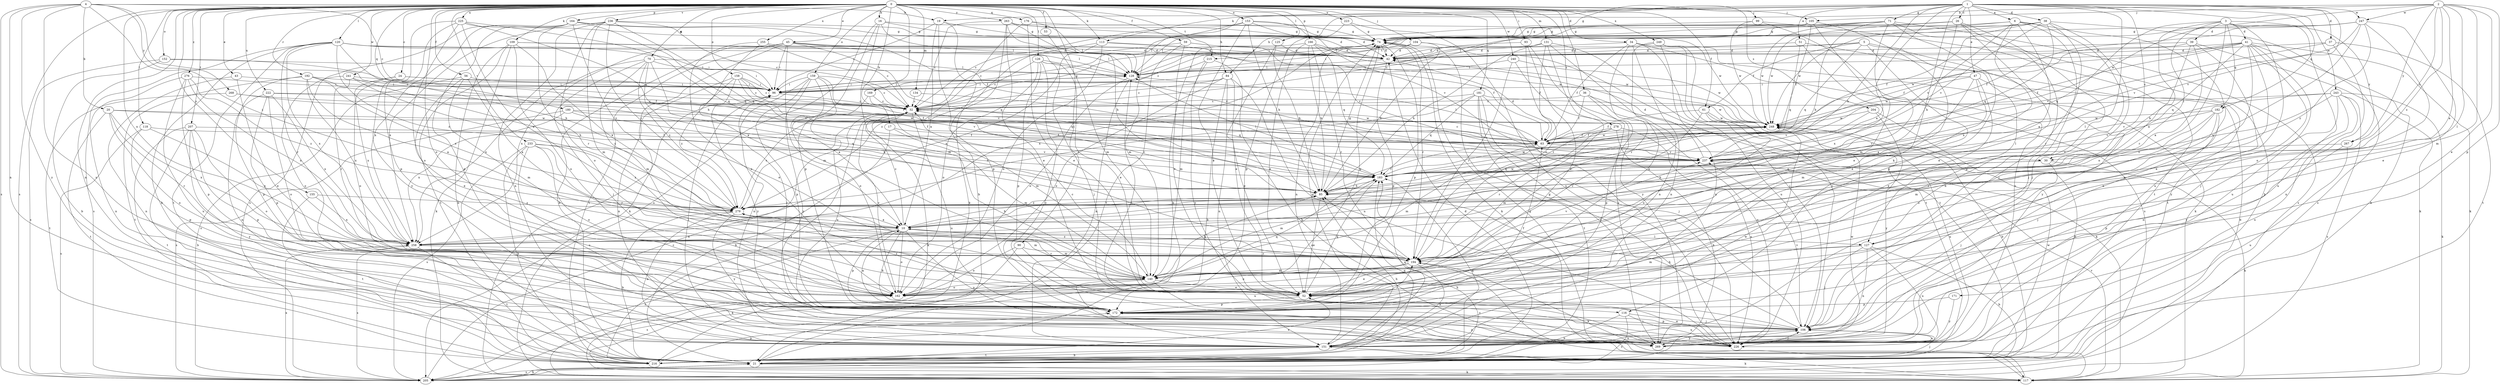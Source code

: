 strict digraph  {
0;
1;
2;
3;
4;
5;
6;
10;
16;
17;
19;
20;
21;
24;
26;
30;
32;
34;
36;
37;
38;
39;
41;
42;
43;
45;
47;
51;
52;
53;
56;
59;
61;
63;
70;
71;
74;
84;
85;
90;
93;
96;
99;
104;
105;
106;
109;
113;
116;
117;
118;
120;
125;
126;
127;
128;
131;
134;
140;
151;
152;
153;
155;
158;
159;
162;
164;
166;
169;
171;
172;
176;
180;
181;
182;
183;
192;
194;
204;
205;
207;
215;
216;
222;
223;
225;
226;
233;
236;
237;
240;
241;
243;
247;
248;
249;
255;
258;
263;
267;
268;
269;
276;
278;
279;
0 -> 16  [label=b];
0 -> 17  [label=b];
0 -> 24  [label=c];
0 -> 34  [label=d];
0 -> 36  [label=d];
0 -> 43  [label=e];
0 -> 45  [label=e];
0 -> 53  [label=f];
0 -> 56  [label=f];
0 -> 59  [label=f];
0 -> 61  [label=f];
0 -> 70  [label=g];
0 -> 84  [label=h];
0 -> 90  [label=i];
0 -> 93  [label=i];
0 -> 99  [label=j];
0 -> 104  [label=j];
0 -> 105  [label=j];
0 -> 109  [label=k];
0 -> 113  [label=k];
0 -> 118  [label=l];
0 -> 120  [label=l];
0 -> 125  [label=l];
0 -> 126  [label=l];
0 -> 131  [label=m];
0 -> 134  [label=m];
0 -> 151  [label=n];
0 -> 152  [label=o];
0 -> 153  [label=o];
0 -> 155  [label=o];
0 -> 158  [label=o];
0 -> 159  [label=o];
0 -> 162  [label=o];
0 -> 164  [label=p];
0 -> 166  [label=p];
0 -> 169  [label=p];
0 -> 176  [label=q];
0 -> 180  [label=q];
0 -> 181  [label=q];
0 -> 192  [label=r];
0 -> 204  [label=s];
0 -> 205  [label=s];
0 -> 207  [label=t];
0 -> 215  [label=t];
0 -> 222  [label=u];
0 -> 223  [label=u];
0 -> 225  [label=u];
0 -> 233  [label=v];
0 -> 236  [label=v];
0 -> 240  [label=w];
0 -> 241  [label=w];
0 -> 249  [label=x];
0 -> 255  [label=x];
0 -> 258  [label=x];
0 -> 263  [label=y];
0 -> 276  [label=z];
0 -> 278  [label=z];
1 -> 6  [label=a];
1 -> 10  [label=a];
1 -> 26  [label=c];
1 -> 30  [label=c];
1 -> 37  [label=d];
1 -> 38  [label=d];
1 -> 47  [label=e];
1 -> 51  [label=e];
1 -> 71  [label=g];
1 -> 74  [label=g];
1 -> 84  [label=h];
1 -> 85  [label=h];
1 -> 96  [label=i];
1 -> 113  [label=k];
1 -> 116  [label=k];
1 -> 127  [label=l];
1 -> 182  [label=q];
1 -> 237  [label=v];
1 -> 243  [label=w];
1 -> 247  [label=w];
2 -> 10  [label=a];
2 -> 19  [label=b];
2 -> 30  [label=c];
2 -> 52  [label=e];
2 -> 105  [label=j];
2 -> 127  [label=l];
2 -> 140  [label=m];
2 -> 171  [label=p];
2 -> 247  [label=w];
2 -> 248  [label=w];
2 -> 267  [label=y];
2 -> 279  [label=z];
3 -> 10  [label=a];
3 -> 39  [label=d];
3 -> 41  [label=d];
3 -> 151  [label=n];
3 -> 162  [label=o];
3 -> 182  [label=q];
3 -> 183  [label=q];
3 -> 194  [label=r];
3 -> 226  [label=u];
3 -> 267  [label=y];
4 -> 19  [label=b];
4 -> 20  [label=b];
4 -> 30  [label=c];
4 -> 32  [label=c];
4 -> 151  [label=n];
4 -> 205  [label=s];
4 -> 226  [label=u];
4 -> 268  [label=y];
4 -> 269  [label=y];
4 -> 279  [label=z];
5 -> 42  [label=d];
5 -> 52  [label=e];
5 -> 61  [label=f];
5 -> 127  [label=l];
5 -> 183  [label=q];
5 -> 215  [label=t];
5 -> 269  [label=y];
6 -> 10  [label=a];
6 -> 74  [label=g];
6 -> 106  [label=j];
6 -> 172  [label=p];
6 -> 226  [label=u];
6 -> 237  [label=v];
6 -> 248  [label=w];
6 -> 258  [label=x];
10 -> 32  [label=c];
10 -> 85  [label=h];
10 -> 116  [label=k];
10 -> 127  [label=l];
10 -> 140  [label=m];
10 -> 162  [label=o];
10 -> 172  [label=p];
10 -> 205  [label=s];
10 -> 226  [label=u];
10 -> 258  [label=x];
16 -> 74  [label=g];
16 -> 128  [label=l];
16 -> 140  [label=m];
16 -> 172  [label=p];
16 -> 205  [label=s];
16 -> 248  [label=w];
17 -> 21  [label=b];
17 -> 63  [label=f];
17 -> 140  [label=m];
19 -> 10  [label=a];
19 -> 74  [label=g];
19 -> 96  [label=i];
19 -> 117  [label=k];
19 -> 172  [label=p];
20 -> 63  [label=f];
20 -> 162  [label=o];
20 -> 194  [label=r];
20 -> 216  [label=t];
20 -> 248  [label=w];
20 -> 258  [label=x];
21 -> 52  [label=e];
21 -> 117  [label=k];
21 -> 183  [label=q];
21 -> 205  [label=s];
24 -> 32  [label=c];
24 -> 96  [label=i];
24 -> 162  [label=o];
24 -> 258  [label=x];
26 -> 52  [label=e];
26 -> 74  [label=g];
26 -> 85  [label=h];
26 -> 106  [label=j];
26 -> 128  [label=l];
26 -> 151  [label=n];
26 -> 248  [label=w];
30 -> 85  [label=h];
30 -> 106  [label=j];
30 -> 117  [label=k];
30 -> 183  [label=q];
32 -> 74  [label=g];
32 -> 117  [label=k];
32 -> 216  [label=t];
32 -> 226  [label=u];
32 -> 248  [label=w];
34 -> 42  [label=d];
34 -> 63  [label=f];
34 -> 106  [label=j];
34 -> 117  [label=k];
34 -> 151  [label=n];
34 -> 194  [label=r];
34 -> 205  [label=s];
36 -> 32  [label=c];
36 -> 63  [label=f];
36 -> 117  [label=k];
36 -> 172  [label=p];
36 -> 226  [label=u];
37 -> 42  [label=d];
37 -> 151  [label=n];
37 -> 216  [label=t];
37 -> 237  [label=v];
38 -> 32  [label=c];
38 -> 63  [label=f];
38 -> 74  [label=g];
38 -> 106  [label=j];
38 -> 128  [label=l];
38 -> 183  [label=q];
38 -> 194  [label=r];
38 -> 205  [label=s];
38 -> 237  [label=v];
39 -> 10  [label=a];
39 -> 42  [label=d];
39 -> 63  [label=f];
39 -> 85  [label=h];
39 -> 117  [label=k];
39 -> 269  [label=y];
41 -> 21  [label=b];
41 -> 42  [label=d];
41 -> 52  [label=e];
41 -> 63  [label=f];
41 -> 106  [label=j];
41 -> 117  [label=k];
41 -> 128  [label=l];
41 -> 172  [label=p];
41 -> 183  [label=q];
41 -> 226  [label=u];
41 -> 248  [label=w];
42 -> 128  [label=l];
42 -> 172  [label=p];
43 -> 52  [label=e];
43 -> 96  [label=i];
43 -> 151  [label=n];
45 -> 21  [label=b];
45 -> 42  [label=d];
45 -> 96  [label=i];
45 -> 117  [label=k];
45 -> 140  [label=m];
45 -> 183  [label=q];
45 -> 216  [label=t];
45 -> 237  [label=v];
45 -> 248  [label=w];
45 -> 258  [label=x];
47 -> 10  [label=a];
47 -> 21  [label=b];
47 -> 52  [label=e];
47 -> 96  [label=i];
47 -> 140  [label=m];
47 -> 248  [label=w];
51 -> 42  [label=d];
51 -> 183  [label=q];
51 -> 216  [label=t];
51 -> 258  [label=x];
52 -> 172  [label=p];
52 -> 183  [label=q];
52 -> 279  [label=z];
53 -> 140  [label=m];
56 -> 10  [label=a];
56 -> 52  [label=e];
56 -> 96  [label=i];
56 -> 140  [label=m];
56 -> 205  [label=s];
59 -> 32  [label=c];
59 -> 42  [label=d];
59 -> 52  [label=e];
59 -> 63  [label=f];
59 -> 216  [label=t];
61 -> 21  [label=b];
61 -> 63  [label=f];
61 -> 162  [label=o];
61 -> 194  [label=r];
61 -> 248  [label=w];
63 -> 32  [label=c];
63 -> 42  [label=d];
63 -> 128  [label=l];
63 -> 140  [label=m];
63 -> 237  [label=v];
63 -> 248  [label=w];
70 -> 52  [label=e];
70 -> 96  [label=i];
70 -> 106  [label=j];
70 -> 128  [label=l];
70 -> 140  [label=m];
70 -> 194  [label=r];
70 -> 258  [label=x];
70 -> 279  [label=z];
71 -> 21  [label=b];
71 -> 74  [label=g];
71 -> 85  [label=h];
71 -> 96  [label=i];
71 -> 172  [label=p];
71 -> 194  [label=r];
71 -> 205  [label=s];
71 -> 248  [label=w];
74 -> 42  [label=d];
74 -> 117  [label=k];
74 -> 151  [label=n];
74 -> 172  [label=p];
74 -> 194  [label=r];
74 -> 258  [label=x];
84 -> 21  [label=b];
84 -> 32  [label=c];
84 -> 52  [label=e];
84 -> 96  [label=i];
84 -> 151  [label=n];
84 -> 162  [label=o];
84 -> 226  [label=u];
85 -> 32  [label=c];
85 -> 52  [label=e];
85 -> 63  [label=f];
85 -> 74  [label=g];
85 -> 279  [label=z];
90 -> 117  [label=k];
90 -> 162  [label=o];
90 -> 194  [label=r];
90 -> 226  [label=u];
93 -> 42  [label=d];
93 -> 52  [label=e];
93 -> 194  [label=r];
93 -> 269  [label=y];
96 -> 32  [label=c];
96 -> 128  [label=l];
99 -> 74  [label=g];
99 -> 216  [label=t];
99 -> 226  [label=u];
99 -> 248  [label=w];
104 -> 32  [label=c];
104 -> 42  [label=d];
104 -> 85  [label=h];
104 -> 216  [label=t];
105 -> 52  [label=e];
105 -> 63  [label=f];
105 -> 74  [label=g];
105 -> 128  [label=l];
105 -> 140  [label=m];
106 -> 85  [label=h];
106 -> 128  [label=l];
106 -> 151  [label=n];
106 -> 172  [label=p];
106 -> 226  [label=u];
106 -> 237  [label=v];
106 -> 269  [label=y];
109 -> 10  [label=a];
109 -> 21  [label=b];
109 -> 42  [label=d];
109 -> 117  [label=k];
109 -> 128  [label=l];
109 -> 162  [label=o];
109 -> 216  [label=t];
113 -> 42  [label=d];
113 -> 162  [label=o];
113 -> 237  [label=v];
113 -> 258  [label=x];
113 -> 279  [label=z];
116 -> 21  [label=b];
116 -> 106  [label=j];
116 -> 205  [label=s];
116 -> 226  [label=u];
117 -> 74  [label=g];
117 -> 96  [label=i];
117 -> 194  [label=r];
117 -> 237  [label=v];
118 -> 63  [label=f];
118 -> 172  [label=p];
118 -> 205  [label=s];
118 -> 258  [label=x];
120 -> 21  [label=b];
120 -> 42  [label=d];
120 -> 85  [label=h];
120 -> 96  [label=i];
120 -> 128  [label=l];
120 -> 194  [label=r];
120 -> 205  [label=s];
120 -> 216  [label=t];
120 -> 258  [label=x];
120 -> 279  [label=z];
125 -> 42  [label=d];
125 -> 52  [label=e];
125 -> 85  [label=h];
126 -> 32  [label=c];
126 -> 52  [label=e];
126 -> 106  [label=j];
126 -> 128  [label=l];
126 -> 162  [label=o];
126 -> 172  [label=p];
126 -> 269  [label=y];
127 -> 21  [label=b];
127 -> 106  [label=j];
127 -> 140  [label=m];
127 -> 151  [label=n];
127 -> 194  [label=r];
127 -> 226  [label=u];
128 -> 96  [label=i];
128 -> 151  [label=n];
128 -> 162  [label=o];
131 -> 42  [label=d];
131 -> 63  [label=f];
131 -> 85  [label=h];
131 -> 96  [label=i];
131 -> 151  [label=n];
131 -> 194  [label=r];
131 -> 226  [label=u];
134 -> 32  [label=c];
134 -> 183  [label=q];
140 -> 32  [label=c];
140 -> 52  [label=e];
140 -> 85  [label=h];
140 -> 151  [label=n];
140 -> 162  [label=o];
140 -> 205  [label=s];
140 -> 269  [label=y];
151 -> 21  [label=b];
151 -> 74  [label=g];
151 -> 96  [label=i];
151 -> 117  [label=k];
151 -> 183  [label=q];
151 -> 216  [label=t];
151 -> 248  [label=w];
152 -> 21  [label=b];
152 -> 63  [label=f];
152 -> 128  [label=l];
152 -> 205  [label=s];
153 -> 32  [label=c];
153 -> 42  [label=d];
153 -> 52  [label=e];
153 -> 74  [label=g];
153 -> 85  [label=h];
153 -> 140  [label=m];
153 -> 237  [label=v];
155 -> 216  [label=t];
155 -> 258  [label=x];
155 -> 279  [label=z];
158 -> 32  [label=c];
158 -> 96  [label=i];
158 -> 151  [label=n];
158 -> 183  [label=q];
158 -> 237  [label=v];
158 -> 269  [label=y];
158 -> 279  [label=z];
159 -> 10  [label=a];
159 -> 32  [label=c];
159 -> 63  [label=f];
159 -> 96  [label=i];
159 -> 151  [label=n];
159 -> 162  [label=o];
159 -> 172  [label=p];
159 -> 269  [label=y];
162 -> 32  [label=c];
162 -> 74  [label=g];
162 -> 183  [label=q];
164 -> 63  [label=f];
164 -> 74  [label=g];
164 -> 172  [label=p];
164 -> 183  [label=q];
164 -> 194  [label=r];
164 -> 205  [label=s];
164 -> 258  [label=x];
164 -> 279  [label=z];
166 -> 21  [label=b];
166 -> 42  [label=d];
166 -> 52  [label=e];
166 -> 85  [label=h];
166 -> 183  [label=q];
166 -> 194  [label=r];
166 -> 248  [label=w];
169 -> 32  [label=c];
169 -> 140  [label=m];
169 -> 226  [label=u];
171 -> 172  [label=p];
171 -> 269  [label=y];
172 -> 10  [label=a];
172 -> 63  [label=f];
172 -> 96  [label=i];
172 -> 106  [label=j];
172 -> 194  [label=r];
176 -> 52  [label=e];
176 -> 74  [label=g];
176 -> 128  [label=l];
176 -> 279  [label=z];
180 -> 85  [label=h];
180 -> 183  [label=q];
180 -> 205  [label=s];
180 -> 248  [label=w];
180 -> 258  [label=x];
181 -> 32  [label=c];
181 -> 106  [label=j];
181 -> 183  [label=q];
181 -> 216  [label=t];
181 -> 226  [label=u];
181 -> 248  [label=w];
181 -> 269  [label=y];
181 -> 279  [label=z];
182 -> 106  [label=j];
182 -> 140  [label=m];
182 -> 162  [label=o];
182 -> 194  [label=r];
182 -> 237  [label=v];
182 -> 248  [label=w];
183 -> 85  [label=h];
183 -> 128  [label=l];
183 -> 140  [label=m];
183 -> 248  [label=w];
192 -> 10  [label=a];
192 -> 96  [label=i];
192 -> 172  [label=p];
192 -> 216  [label=t];
192 -> 237  [label=v];
192 -> 258  [label=x];
192 -> 279  [label=z];
194 -> 10  [label=a];
194 -> 52  [label=e];
194 -> 117  [label=k];
194 -> 140  [label=m];
194 -> 151  [label=n];
194 -> 162  [label=o];
194 -> 237  [label=v];
194 -> 279  [label=z];
204 -> 21  [label=b];
204 -> 237  [label=v];
204 -> 248  [label=w];
204 -> 269  [label=y];
205 -> 21  [label=b];
205 -> 32  [label=c];
205 -> 85  [label=h];
205 -> 258  [label=x];
207 -> 21  [label=b];
207 -> 63  [label=f];
207 -> 162  [label=o];
207 -> 172  [label=p];
207 -> 216  [label=t];
207 -> 269  [label=y];
215 -> 117  [label=k];
215 -> 128  [label=l];
215 -> 140  [label=m];
215 -> 269  [label=y];
216 -> 42  [label=d];
216 -> 85  [label=h];
216 -> 106  [label=j];
216 -> 172  [label=p];
216 -> 183  [label=q];
216 -> 248  [label=w];
222 -> 32  [label=c];
222 -> 63  [label=f];
222 -> 151  [label=n];
222 -> 162  [label=o];
222 -> 172  [label=p];
222 -> 258  [label=x];
223 -> 74  [label=g];
223 -> 172  [label=p];
223 -> 226  [label=u];
225 -> 10  [label=a];
225 -> 74  [label=g];
225 -> 85  [label=h];
225 -> 162  [label=o];
225 -> 172  [label=p];
225 -> 183  [label=q];
225 -> 269  [label=y];
226 -> 52  [label=e];
226 -> 74  [label=g];
226 -> 106  [label=j];
233 -> 21  [label=b];
233 -> 162  [label=o];
233 -> 194  [label=r];
233 -> 205  [label=s];
233 -> 226  [label=u];
233 -> 237  [label=v];
233 -> 279  [label=z];
236 -> 32  [label=c];
236 -> 74  [label=g];
236 -> 140  [label=m];
236 -> 151  [label=n];
236 -> 162  [label=o];
236 -> 183  [label=q];
236 -> 258  [label=x];
236 -> 279  [label=z];
237 -> 42  [label=d];
237 -> 183  [label=q];
240 -> 128  [label=l];
240 -> 194  [label=r];
240 -> 248  [label=w];
240 -> 269  [label=y];
241 -> 85  [label=h];
241 -> 96  [label=i];
241 -> 162  [label=o];
241 -> 194  [label=r];
241 -> 279  [label=z];
243 -> 32  [label=c];
243 -> 117  [label=k];
243 -> 151  [label=n];
243 -> 205  [label=s];
243 -> 226  [label=u];
243 -> 237  [label=v];
243 -> 269  [label=y];
243 -> 279  [label=z];
247 -> 52  [label=e];
247 -> 63  [label=f];
247 -> 74  [label=g];
247 -> 128  [label=l];
247 -> 162  [label=o];
247 -> 237  [label=v];
247 -> 258  [label=x];
247 -> 279  [label=z];
248 -> 63  [label=f];
248 -> 226  [label=u];
249 -> 42  [label=d];
249 -> 52  [label=e];
249 -> 106  [label=j];
249 -> 151  [label=n];
249 -> 216  [label=t];
255 -> 10  [label=a];
255 -> 32  [label=c];
255 -> 42  [label=d];
255 -> 162  [label=o];
258 -> 194  [label=r];
258 -> 205  [label=s];
258 -> 216  [label=t];
263 -> 21  [label=b];
263 -> 32  [label=c];
263 -> 42  [label=d];
263 -> 52  [label=e];
263 -> 74  [label=g];
263 -> 85  [label=h];
263 -> 128  [label=l];
267 -> 172  [label=p];
267 -> 226  [label=u];
267 -> 237  [label=v];
268 -> 32  [label=c];
268 -> 216  [label=t];
268 -> 237  [label=v];
269 -> 106  [label=j];
269 -> 172  [label=p];
269 -> 248  [label=w];
276 -> 96  [label=i];
276 -> 151  [label=n];
276 -> 172  [label=p];
276 -> 226  [label=u];
276 -> 258  [label=x];
276 -> 279  [label=z];
278 -> 21  [label=b];
278 -> 63  [label=f];
278 -> 140  [label=m];
278 -> 194  [label=r];
278 -> 226  [label=u];
279 -> 10  [label=a];
279 -> 21  [label=b];
279 -> 32  [label=c];
279 -> 140  [label=m];
279 -> 151  [label=n];
279 -> 248  [label=w];
279 -> 269  [label=y];
}
